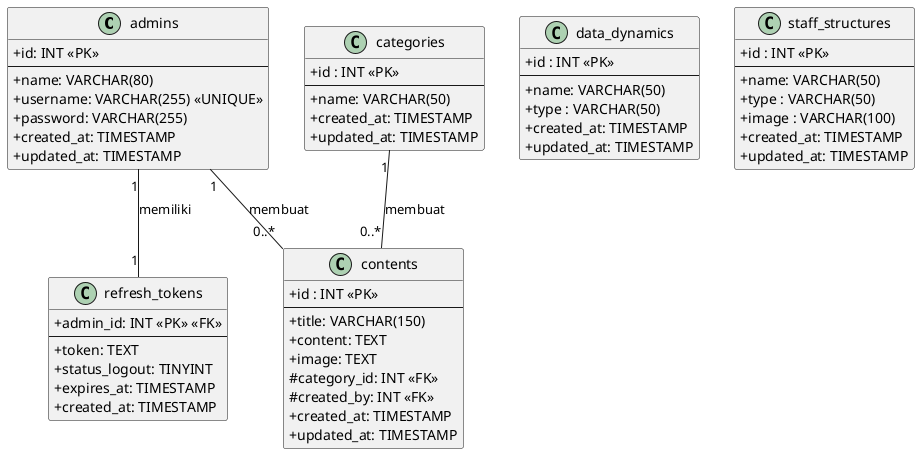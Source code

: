 @startuml classDiagram

skinparam classAttributeIconSize 0

class admins {
  + id: INT <<PK>>
  --
  + name: VARCHAR(80)
  + username: VARCHAR(255) <<UNIQUE>>
  + password: VARCHAR(255)
  + created_at: TIMESTAMP
  + updated_at: TIMESTAMP
}

class data_dynamics{
  + id : INT <<PK>>
  --
  + name: VARCHAR(50)
  + type : VARCHAR(50)
  + created_at: TIMESTAMP
  + updated_at: TIMESTAMP
}

class categories{
  + id : INT <<PK>>
  --
  + name: VARCHAR(50)
  + created_at: TIMESTAMP
  + updated_at: TIMESTAMP
}

class contents {
  + id : INT <<PK>>
  --
  + title: VARCHAR(150)
  + content: TEXT
  + image: TEXT
  # category_id: INT <<FK>>
  # created_by: INT <<FK>>
  + created_at: TIMESTAMP
  + updated_at: TIMESTAMP
}

class staff_structures{
  + id : INT <<PK>>
  --
  + name: VARCHAR(50)
  + type : VARCHAR(50)
  + image : VARCHAR(100)
  + created_at: TIMESTAMP
  + updated_at: TIMESTAMP
}

class refresh_tokens {
  + admin_id: INT <<PK>> <<FK>>
  --
  + token: TEXT
  + status_logout: TINYINT
  + expires_at: TIMESTAMP
  + created_at: TIMESTAMP
}


' Relationships
admins "1" -- "0..*" contents : "membuat"
categories "1" -- "0..*" contents : "membuat"
admins "1" -- "1" refresh_tokens : "memiliki"

@enduml